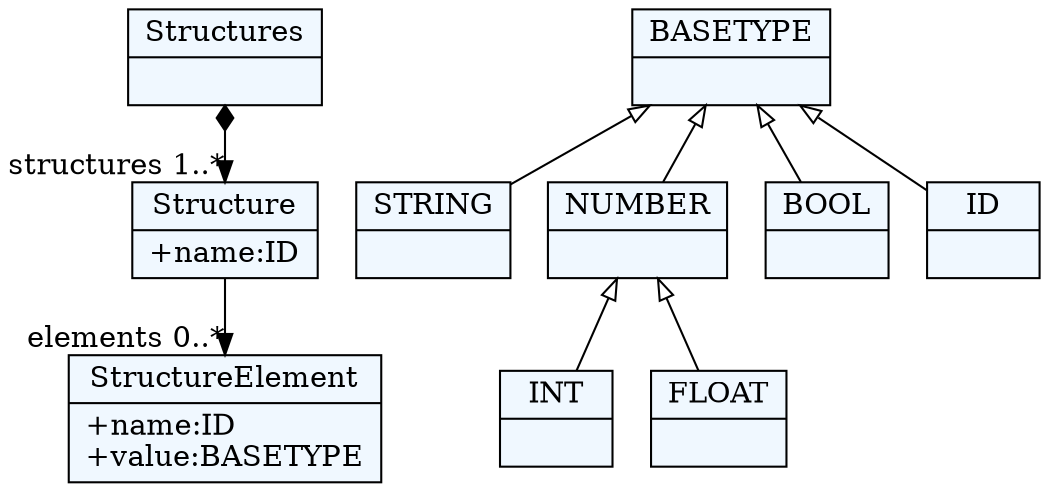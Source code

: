 
    digraph xtext {
    fontname = "Bitstream Vera Sans"
    fontsize = 8
    node[
        shape=record,
        style=filled,
        fillcolor=aliceblue
    ]
    edge[dir=black,arrowtail=empty]


45608440 -> 45609352[arrowtail=diamond, dir=both, headlabel="structures 1..*"]
45608440[ label="{Structures|}"]

45610264[ label="{StructureElement|+name:ID\l+value:BASETYPE\l}"]

45609352 -> 45610264[headlabel="elements 0..*"]
45609352[ label="{Structure|+name:ID\l}"]

45294824[ label="{STRING|}"]

45607528[ label="{BASETYPE|}"]
45607528 -> 45606616 [dir=back]
45607528 -> 45295736 [dir=back]
45607528 -> 45293912 [dir=back]
45607528 -> 45294824 [dir=back]

45604792[ label="{INT|}"]

45605704[ label="{FLOAT|}"]

45606616[ label="{NUMBER|}"]
45606616 -> 45605704 [dir=back]
45606616 -> 45604792 [dir=back]

45293912[ label="{ID|}"]

45295736[ label="{BOOL|}"]


}
